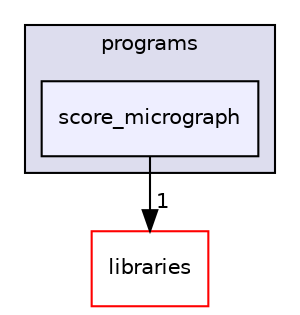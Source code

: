 digraph "xmipp/legacy/applications/programs/score_micrograph" {
  compound=true
  node [ fontsize="10", fontname="Helvetica"];
  edge [ labelfontsize="10", labelfontname="Helvetica"];
  subgraph clusterdir_a205c211814f26c7bbd02dbfc70fcda8 {
    graph [ bgcolor="#ddddee", pencolor="black", label="programs" fontname="Helvetica", fontsize="10", URL="dir_a205c211814f26c7bbd02dbfc70fcda8.html"]
  dir_d470cb112b0bebe9aef414b78502d5cd [shape=box, label="score_micrograph", style="filled", fillcolor="#eeeeff", pencolor="black", URL="dir_d470cb112b0bebe9aef414b78502d5cd.html"];
  }
  dir_ec5db26cfb72886407809adaaec84b8a [shape=box label="libraries" fillcolor="white" style="filled" color="red" URL="dir_ec5db26cfb72886407809adaaec84b8a.html"];
  dir_d470cb112b0bebe9aef414b78502d5cd->dir_ec5db26cfb72886407809adaaec84b8a [headlabel="1", labeldistance=1.5 headhref="dir_000282_000300.html"];
}
